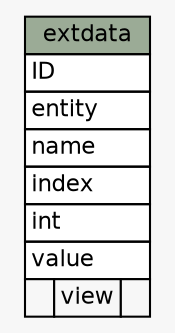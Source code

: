 // dot 2.38.0 on Windows 8.1 6.3
// SchemaSpy rev 590
digraph "extdata" {
  graph [
    rankdir="RL"
    bgcolor="#f7f7f7"
    nodesep="0.18"
    ranksep="0.46"
    fontname="Helvetica"
    fontsize="11"
  ];
  node [
    fontname="Helvetica"
    fontsize="11"
    shape="plaintext"
  ];
  edge [
    arrowsize="0.8"
  ];
  "extdata" [
    label=<
    <TABLE BORDER="0" CELLBORDER="1" CELLSPACING="0" BGCOLOR="#ffffff">
      <TR><TD COLSPAN="3" BGCOLOR="#9bab96" ALIGN="CENTER">extdata</TD></TR>
      <TR><TD PORT="ID" COLSPAN="3" ALIGN="LEFT">ID</TD></TR>
      <TR><TD PORT="entity" COLSPAN="3" ALIGN="LEFT">entity</TD></TR>
      <TR><TD PORT="name" COLSPAN="3" ALIGN="LEFT">name</TD></TR>
      <TR><TD PORT="index" COLSPAN="3" ALIGN="LEFT">index</TD></TR>
      <TR><TD PORT="int" COLSPAN="3" ALIGN="LEFT">int</TD></TR>
      <TR><TD PORT="value" COLSPAN="3" ALIGN="LEFT">value</TD></TR>
      <TR><TD ALIGN="LEFT" BGCOLOR="#f7f7f7">  </TD><TD ALIGN="RIGHT" BGCOLOR="#f7f7f7">view</TD><TD ALIGN="RIGHT" BGCOLOR="#f7f7f7">  </TD></TR>
    </TABLE>>
    URL="tables/extdata.html"
    tooltip="extdata"
  ];
}
